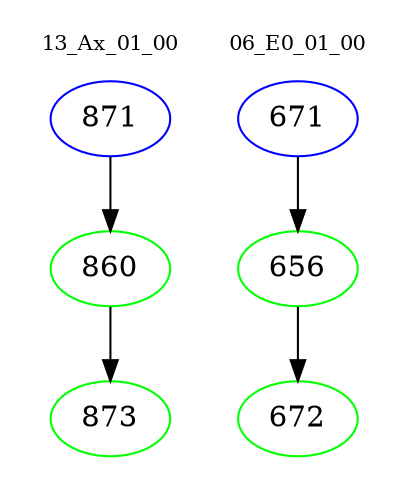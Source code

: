 digraph{
subgraph cluster_0 {
color = white
label = "13_Ax_01_00";
fontsize=10;
T0_871 [label="871", color="blue"]
T0_871 -> T0_860 [color="black"]
T0_860 [label="860", color="green"]
T0_860 -> T0_873 [color="black"]
T0_873 [label="873", color="green"]
}
subgraph cluster_1 {
color = white
label = "06_E0_01_00";
fontsize=10;
T1_671 [label="671", color="blue"]
T1_671 -> T1_656 [color="black"]
T1_656 [label="656", color="green"]
T1_656 -> T1_672 [color="black"]
T1_672 [label="672", color="green"]
}
}

